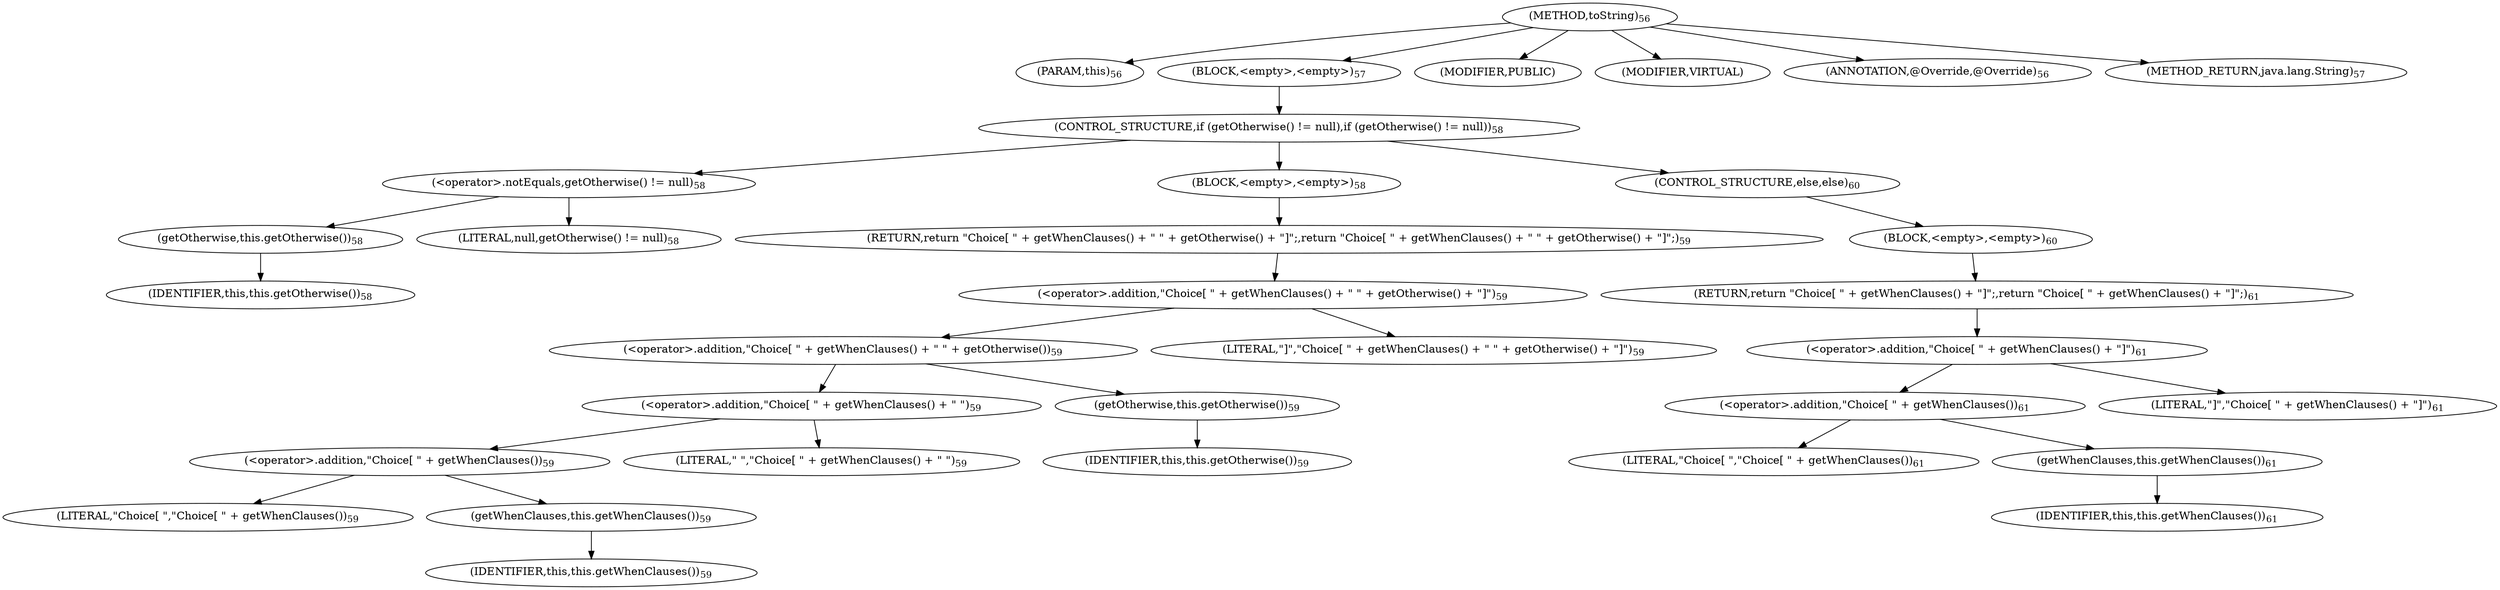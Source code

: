digraph "toString" {  
"60" [label = <(METHOD,toString)<SUB>56</SUB>> ]
"4" [label = <(PARAM,this)<SUB>56</SUB>> ]
"61" [label = <(BLOCK,&lt;empty&gt;,&lt;empty&gt;)<SUB>57</SUB>> ]
"62" [label = <(CONTROL_STRUCTURE,if (getOtherwise() != null),if (getOtherwise() != null))<SUB>58</SUB>> ]
"63" [label = <(&lt;operator&gt;.notEquals,getOtherwise() != null)<SUB>58</SUB>> ]
"64" [label = <(getOtherwise,this.getOtherwise())<SUB>58</SUB>> ]
"3" [label = <(IDENTIFIER,this,this.getOtherwise())<SUB>58</SUB>> ]
"65" [label = <(LITERAL,null,getOtherwise() != null)<SUB>58</SUB>> ]
"66" [label = <(BLOCK,&lt;empty&gt;,&lt;empty&gt;)<SUB>58</SUB>> ]
"67" [label = <(RETURN,return &quot;Choice[ &quot; + getWhenClauses() + &quot; &quot; + getOtherwise() + &quot;]&quot;;,return &quot;Choice[ &quot; + getWhenClauses() + &quot; &quot; + getOtherwise() + &quot;]&quot;;)<SUB>59</SUB>> ]
"68" [label = <(&lt;operator&gt;.addition,&quot;Choice[ &quot; + getWhenClauses() + &quot; &quot; + getOtherwise() + &quot;]&quot;)<SUB>59</SUB>> ]
"69" [label = <(&lt;operator&gt;.addition,&quot;Choice[ &quot; + getWhenClauses() + &quot; &quot; + getOtherwise())<SUB>59</SUB>> ]
"70" [label = <(&lt;operator&gt;.addition,&quot;Choice[ &quot; + getWhenClauses() + &quot; &quot;)<SUB>59</SUB>> ]
"71" [label = <(&lt;operator&gt;.addition,&quot;Choice[ &quot; + getWhenClauses())<SUB>59</SUB>> ]
"72" [label = <(LITERAL,&quot;Choice[ &quot;,&quot;Choice[ &quot; + getWhenClauses())<SUB>59</SUB>> ]
"73" [label = <(getWhenClauses,this.getWhenClauses())<SUB>59</SUB>> ]
"5" [label = <(IDENTIFIER,this,this.getWhenClauses())<SUB>59</SUB>> ]
"74" [label = <(LITERAL,&quot; &quot;,&quot;Choice[ &quot; + getWhenClauses() + &quot; &quot;)<SUB>59</SUB>> ]
"75" [label = <(getOtherwise,this.getOtherwise())<SUB>59</SUB>> ]
"6" [label = <(IDENTIFIER,this,this.getOtherwise())<SUB>59</SUB>> ]
"76" [label = <(LITERAL,&quot;]&quot;,&quot;Choice[ &quot; + getWhenClauses() + &quot; &quot; + getOtherwise() + &quot;]&quot;)<SUB>59</SUB>> ]
"77" [label = <(CONTROL_STRUCTURE,else,else)<SUB>60</SUB>> ]
"78" [label = <(BLOCK,&lt;empty&gt;,&lt;empty&gt;)<SUB>60</SUB>> ]
"79" [label = <(RETURN,return &quot;Choice[ &quot; + getWhenClauses() + &quot;]&quot;;,return &quot;Choice[ &quot; + getWhenClauses() + &quot;]&quot;;)<SUB>61</SUB>> ]
"80" [label = <(&lt;operator&gt;.addition,&quot;Choice[ &quot; + getWhenClauses() + &quot;]&quot;)<SUB>61</SUB>> ]
"81" [label = <(&lt;operator&gt;.addition,&quot;Choice[ &quot; + getWhenClauses())<SUB>61</SUB>> ]
"82" [label = <(LITERAL,&quot;Choice[ &quot;,&quot;Choice[ &quot; + getWhenClauses())<SUB>61</SUB>> ]
"83" [label = <(getWhenClauses,this.getWhenClauses())<SUB>61</SUB>> ]
"7" [label = <(IDENTIFIER,this,this.getWhenClauses())<SUB>61</SUB>> ]
"84" [label = <(LITERAL,&quot;]&quot;,&quot;Choice[ &quot; + getWhenClauses() + &quot;]&quot;)<SUB>61</SUB>> ]
"85" [label = <(MODIFIER,PUBLIC)> ]
"86" [label = <(MODIFIER,VIRTUAL)> ]
"87" [label = <(ANNOTATION,@Override,@Override)<SUB>56</SUB>> ]
"88" [label = <(METHOD_RETURN,java.lang.String)<SUB>57</SUB>> ]
  "60" -> "4" 
  "60" -> "61" 
  "60" -> "85" 
  "60" -> "86" 
  "60" -> "87" 
  "60" -> "88" 
  "61" -> "62" 
  "62" -> "63" 
  "62" -> "66" 
  "62" -> "77" 
  "63" -> "64" 
  "63" -> "65" 
  "64" -> "3" 
  "66" -> "67" 
  "67" -> "68" 
  "68" -> "69" 
  "68" -> "76" 
  "69" -> "70" 
  "69" -> "75" 
  "70" -> "71" 
  "70" -> "74" 
  "71" -> "72" 
  "71" -> "73" 
  "73" -> "5" 
  "75" -> "6" 
  "77" -> "78" 
  "78" -> "79" 
  "79" -> "80" 
  "80" -> "81" 
  "80" -> "84" 
  "81" -> "82" 
  "81" -> "83" 
  "83" -> "7" 
}
